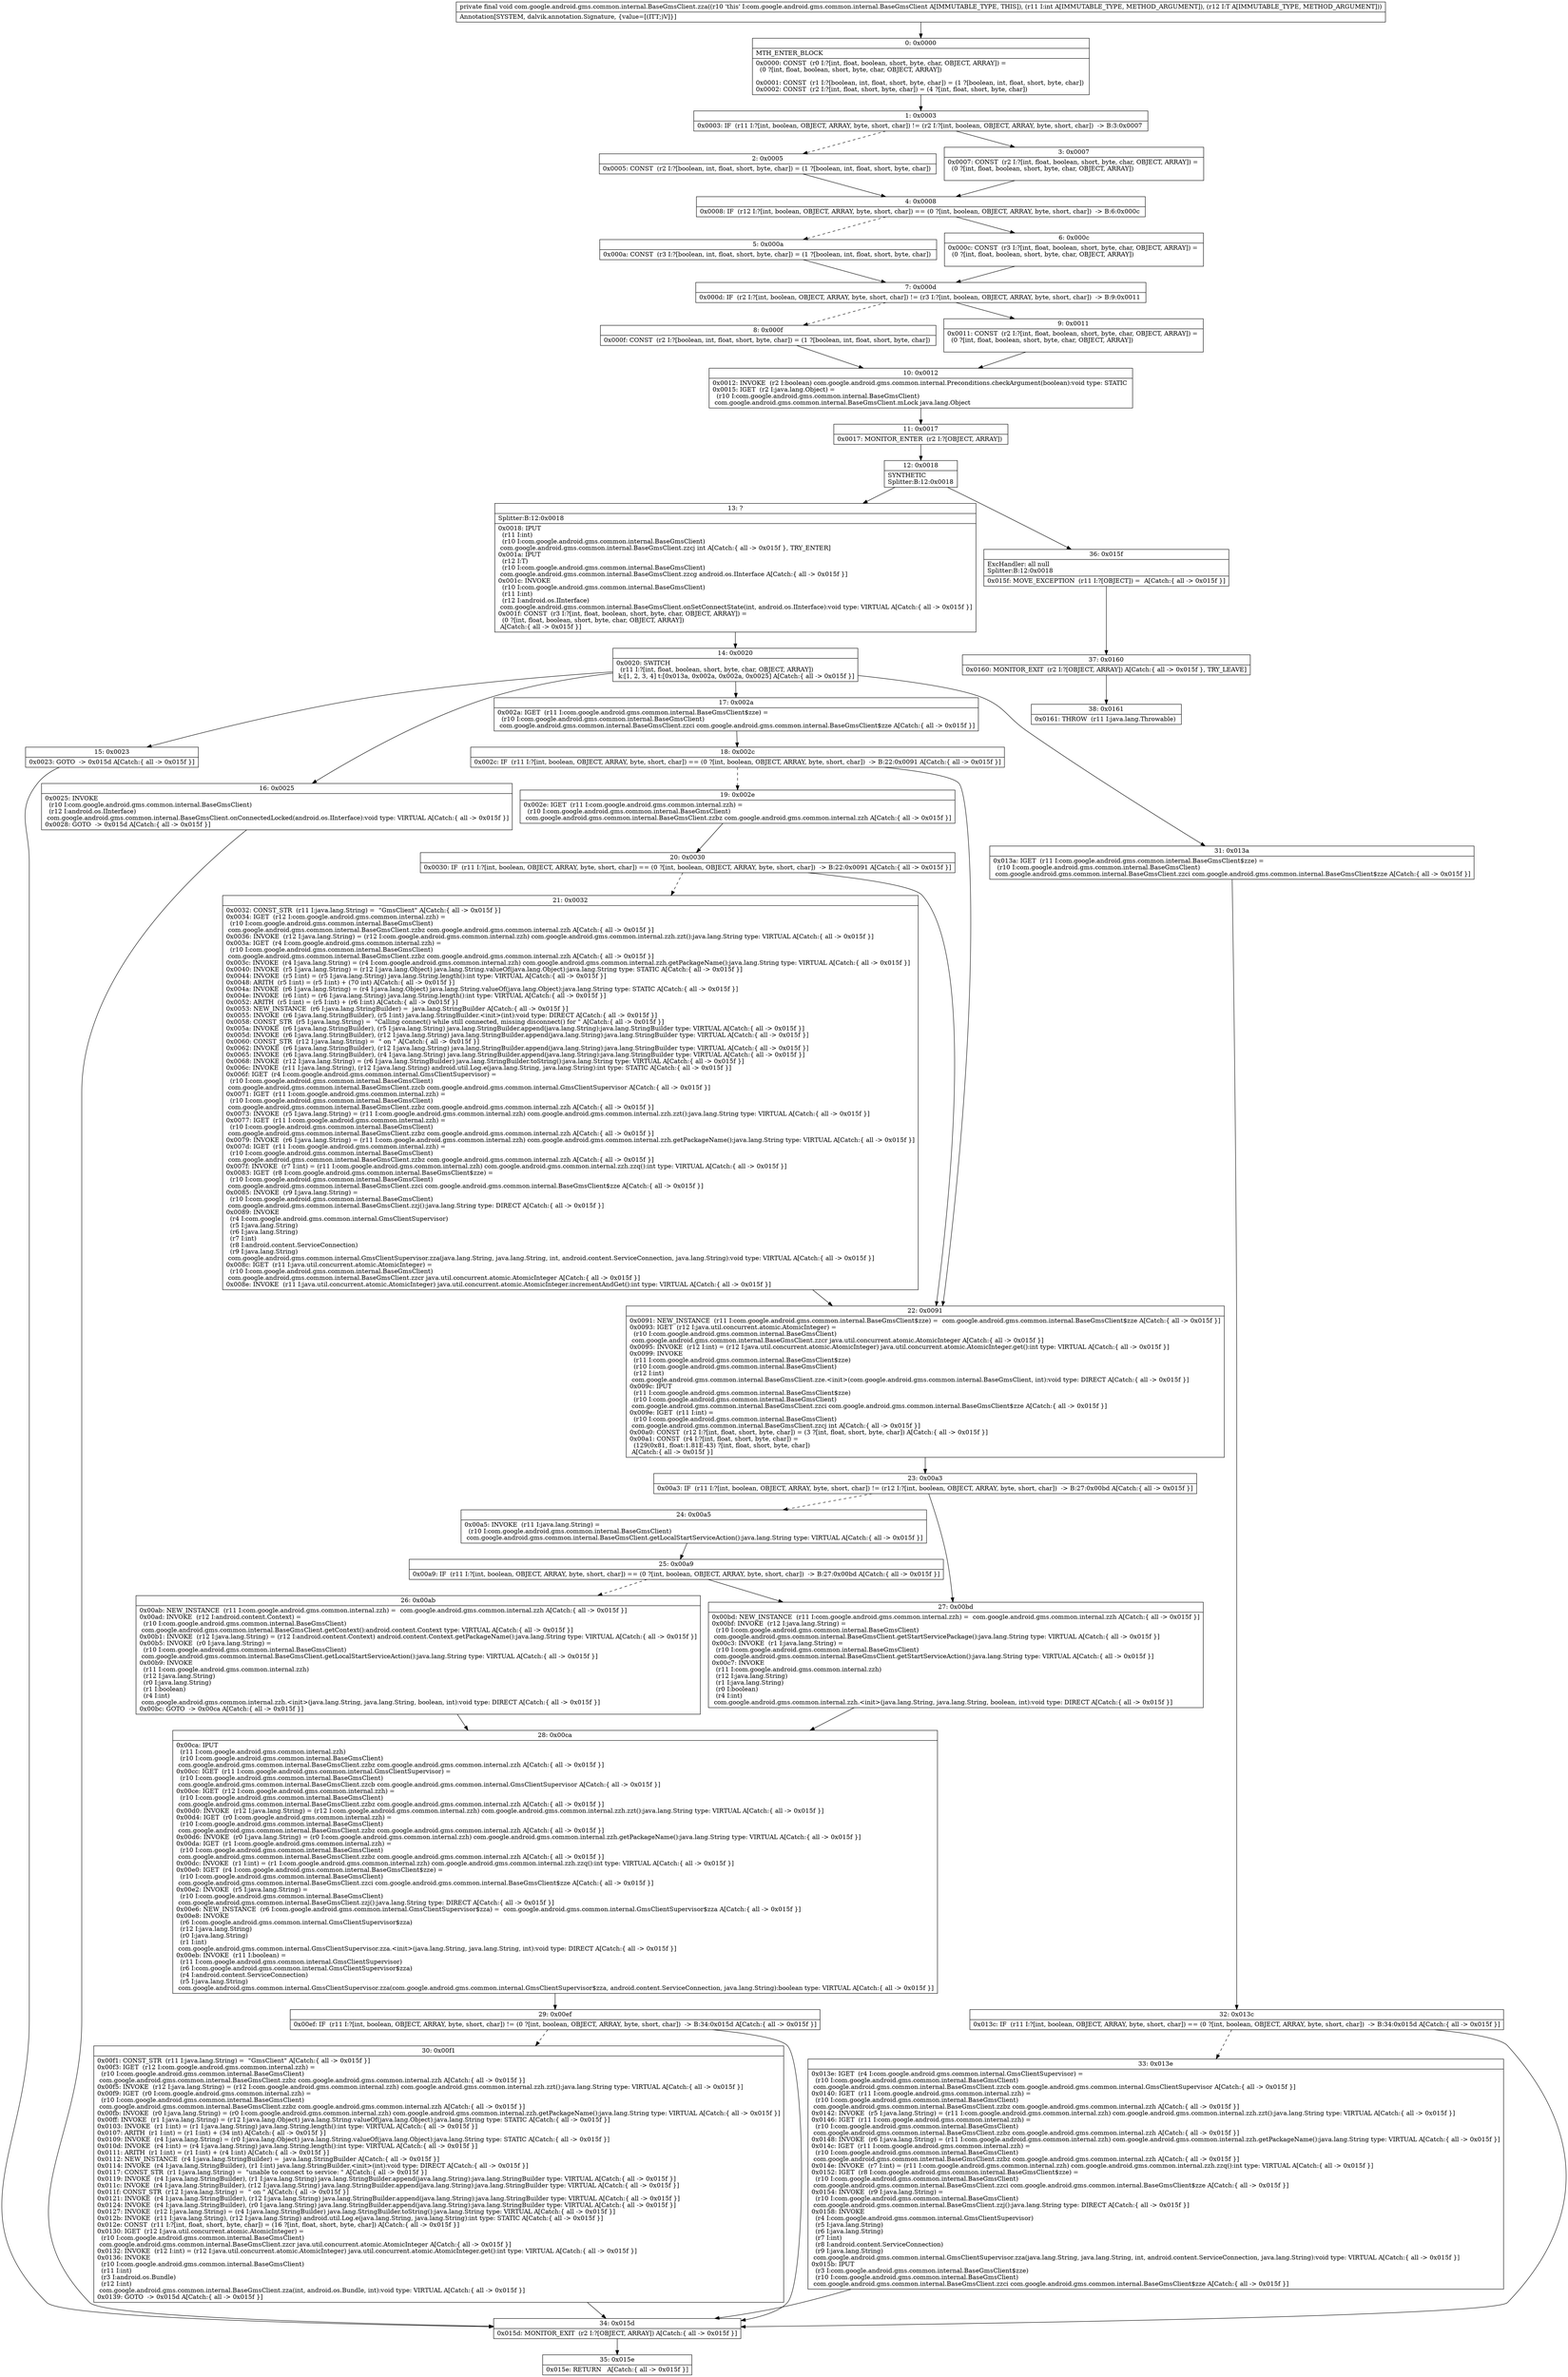 digraph "CFG forcom.google.android.gms.common.internal.BaseGmsClient.zza(ILandroid\/os\/IInterface;)V" {
Node_0 [shape=record,label="{0\:\ 0x0000|MTH_ENTER_BLOCK\l|0x0000: CONST  (r0 I:?[int, float, boolean, short, byte, char, OBJECT, ARRAY]) = \l  (0 ?[int, float, boolean, short, byte, char, OBJECT, ARRAY])\l \l0x0001: CONST  (r1 I:?[boolean, int, float, short, byte, char]) = (1 ?[boolean, int, float, short, byte, char]) \l0x0002: CONST  (r2 I:?[int, float, short, byte, char]) = (4 ?[int, float, short, byte, char]) \l}"];
Node_1 [shape=record,label="{1\:\ 0x0003|0x0003: IF  (r11 I:?[int, boolean, OBJECT, ARRAY, byte, short, char]) != (r2 I:?[int, boolean, OBJECT, ARRAY, byte, short, char])  \-\> B:3:0x0007 \l}"];
Node_2 [shape=record,label="{2\:\ 0x0005|0x0005: CONST  (r2 I:?[boolean, int, float, short, byte, char]) = (1 ?[boolean, int, float, short, byte, char]) \l}"];
Node_3 [shape=record,label="{3\:\ 0x0007|0x0007: CONST  (r2 I:?[int, float, boolean, short, byte, char, OBJECT, ARRAY]) = \l  (0 ?[int, float, boolean, short, byte, char, OBJECT, ARRAY])\l \l}"];
Node_4 [shape=record,label="{4\:\ 0x0008|0x0008: IF  (r12 I:?[int, boolean, OBJECT, ARRAY, byte, short, char]) == (0 ?[int, boolean, OBJECT, ARRAY, byte, short, char])  \-\> B:6:0x000c \l}"];
Node_5 [shape=record,label="{5\:\ 0x000a|0x000a: CONST  (r3 I:?[boolean, int, float, short, byte, char]) = (1 ?[boolean, int, float, short, byte, char]) \l}"];
Node_6 [shape=record,label="{6\:\ 0x000c|0x000c: CONST  (r3 I:?[int, float, boolean, short, byte, char, OBJECT, ARRAY]) = \l  (0 ?[int, float, boolean, short, byte, char, OBJECT, ARRAY])\l \l}"];
Node_7 [shape=record,label="{7\:\ 0x000d|0x000d: IF  (r2 I:?[int, boolean, OBJECT, ARRAY, byte, short, char]) != (r3 I:?[int, boolean, OBJECT, ARRAY, byte, short, char])  \-\> B:9:0x0011 \l}"];
Node_8 [shape=record,label="{8\:\ 0x000f|0x000f: CONST  (r2 I:?[boolean, int, float, short, byte, char]) = (1 ?[boolean, int, float, short, byte, char]) \l}"];
Node_9 [shape=record,label="{9\:\ 0x0011|0x0011: CONST  (r2 I:?[int, float, boolean, short, byte, char, OBJECT, ARRAY]) = \l  (0 ?[int, float, boolean, short, byte, char, OBJECT, ARRAY])\l \l}"];
Node_10 [shape=record,label="{10\:\ 0x0012|0x0012: INVOKE  (r2 I:boolean) com.google.android.gms.common.internal.Preconditions.checkArgument(boolean):void type: STATIC \l0x0015: IGET  (r2 I:java.lang.Object) = \l  (r10 I:com.google.android.gms.common.internal.BaseGmsClient)\l com.google.android.gms.common.internal.BaseGmsClient.mLock java.lang.Object \l}"];
Node_11 [shape=record,label="{11\:\ 0x0017|0x0017: MONITOR_ENTER  (r2 I:?[OBJECT, ARRAY]) \l}"];
Node_12 [shape=record,label="{12\:\ 0x0018|SYNTHETIC\lSplitter:B:12:0x0018\l}"];
Node_13 [shape=record,label="{13\:\ ?|Splitter:B:12:0x0018\l|0x0018: IPUT  \l  (r11 I:int)\l  (r10 I:com.google.android.gms.common.internal.BaseGmsClient)\l com.google.android.gms.common.internal.BaseGmsClient.zzcj int A[Catch:\{ all \-\> 0x015f \}, TRY_ENTER]\l0x001a: IPUT  \l  (r12 I:T)\l  (r10 I:com.google.android.gms.common.internal.BaseGmsClient)\l com.google.android.gms.common.internal.BaseGmsClient.zzcg android.os.IInterface A[Catch:\{ all \-\> 0x015f \}]\l0x001c: INVOKE  \l  (r10 I:com.google.android.gms.common.internal.BaseGmsClient)\l  (r11 I:int)\l  (r12 I:android.os.IInterface)\l com.google.android.gms.common.internal.BaseGmsClient.onSetConnectState(int, android.os.IInterface):void type: VIRTUAL A[Catch:\{ all \-\> 0x015f \}]\l0x001f: CONST  (r3 I:?[int, float, boolean, short, byte, char, OBJECT, ARRAY]) = \l  (0 ?[int, float, boolean, short, byte, char, OBJECT, ARRAY])\l A[Catch:\{ all \-\> 0x015f \}]\l}"];
Node_14 [shape=record,label="{14\:\ 0x0020|0x0020: SWITCH  \l  (r11 I:?[int, float, boolean, short, byte, char, OBJECT, ARRAY])\l k:[1, 2, 3, 4] t:[0x013a, 0x002a, 0x002a, 0x0025] A[Catch:\{ all \-\> 0x015f \}]\l}"];
Node_15 [shape=record,label="{15\:\ 0x0023|0x0023: GOTO  \-\> 0x015d A[Catch:\{ all \-\> 0x015f \}]\l}"];
Node_16 [shape=record,label="{16\:\ 0x0025|0x0025: INVOKE  \l  (r10 I:com.google.android.gms.common.internal.BaseGmsClient)\l  (r12 I:android.os.IInterface)\l com.google.android.gms.common.internal.BaseGmsClient.onConnectedLocked(android.os.IInterface):void type: VIRTUAL A[Catch:\{ all \-\> 0x015f \}]\l0x0028: GOTO  \-\> 0x015d A[Catch:\{ all \-\> 0x015f \}]\l}"];
Node_17 [shape=record,label="{17\:\ 0x002a|0x002a: IGET  (r11 I:com.google.android.gms.common.internal.BaseGmsClient$zze) = \l  (r10 I:com.google.android.gms.common.internal.BaseGmsClient)\l com.google.android.gms.common.internal.BaseGmsClient.zzci com.google.android.gms.common.internal.BaseGmsClient$zze A[Catch:\{ all \-\> 0x015f \}]\l}"];
Node_18 [shape=record,label="{18\:\ 0x002c|0x002c: IF  (r11 I:?[int, boolean, OBJECT, ARRAY, byte, short, char]) == (0 ?[int, boolean, OBJECT, ARRAY, byte, short, char])  \-\> B:22:0x0091 A[Catch:\{ all \-\> 0x015f \}]\l}"];
Node_19 [shape=record,label="{19\:\ 0x002e|0x002e: IGET  (r11 I:com.google.android.gms.common.internal.zzh) = \l  (r10 I:com.google.android.gms.common.internal.BaseGmsClient)\l com.google.android.gms.common.internal.BaseGmsClient.zzbz com.google.android.gms.common.internal.zzh A[Catch:\{ all \-\> 0x015f \}]\l}"];
Node_20 [shape=record,label="{20\:\ 0x0030|0x0030: IF  (r11 I:?[int, boolean, OBJECT, ARRAY, byte, short, char]) == (0 ?[int, boolean, OBJECT, ARRAY, byte, short, char])  \-\> B:22:0x0091 A[Catch:\{ all \-\> 0x015f \}]\l}"];
Node_21 [shape=record,label="{21\:\ 0x0032|0x0032: CONST_STR  (r11 I:java.lang.String) =  \"GmsClient\" A[Catch:\{ all \-\> 0x015f \}]\l0x0034: IGET  (r12 I:com.google.android.gms.common.internal.zzh) = \l  (r10 I:com.google.android.gms.common.internal.BaseGmsClient)\l com.google.android.gms.common.internal.BaseGmsClient.zzbz com.google.android.gms.common.internal.zzh A[Catch:\{ all \-\> 0x015f \}]\l0x0036: INVOKE  (r12 I:java.lang.String) = (r12 I:com.google.android.gms.common.internal.zzh) com.google.android.gms.common.internal.zzh.zzt():java.lang.String type: VIRTUAL A[Catch:\{ all \-\> 0x015f \}]\l0x003a: IGET  (r4 I:com.google.android.gms.common.internal.zzh) = \l  (r10 I:com.google.android.gms.common.internal.BaseGmsClient)\l com.google.android.gms.common.internal.BaseGmsClient.zzbz com.google.android.gms.common.internal.zzh A[Catch:\{ all \-\> 0x015f \}]\l0x003c: INVOKE  (r4 I:java.lang.String) = (r4 I:com.google.android.gms.common.internal.zzh) com.google.android.gms.common.internal.zzh.getPackageName():java.lang.String type: VIRTUAL A[Catch:\{ all \-\> 0x015f \}]\l0x0040: INVOKE  (r5 I:java.lang.String) = (r12 I:java.lang.Object) java.lang.String.valueOf(java.lang.Object):java.lang.String type: STATIC A[Catch:\{ all \-\> 0x015f \}]\l0x0044: INVOKE  (r5 I:int) = (r5 I:java.lang.String) java.lang.String.length():int type: VIRTUAL A[Catch:\{ all \-\> 0x015f \}]\l0x0048: ARITH  (r5 I:int) = (r5 I:int) + (70 int) A[Catch:\{ all \-\> 0x015f \}]\l0x004a: INVOKE  (r6 I:java.lang.String) = (r4 I:java.lang.Object) java.lang.String.valueOf(java.lang.Object):java.lang.String type: STATIC A[Catch:\{ all \-\> 0x015f \}]\l0x004e: INVOKE  (r6 I:int) = (r6 I:java.lang.String) java.lang.String.length():int type: VIRTUAL A[Catch:\{ all \-\> 0x015f \}]\l0x0052: ARITH  (r5 I:int) = (r5 I:int) + (r6 I:int) A[Catch:\{ all \-\> 0x015f \}]\l0x0053: NEW_INSTANCE  (r6 I:java.lang.StringBuilder) =  java.lang.StringBuilder A[Catch:\{ all \-\> 0x015f \}]\l0x0055: INVOKE  (r6 I:java.lang.StringBuilder), (r5 I:int) java.lang.StringBuilder.\<init\>(int):void type: DIRECT A[Catch:\{ all \-\> 0x015f \}]\l0x0058: CONST_STR  (r5 I:java.lang.String) =  \"Calling connect() while still connected, missing disconnect() for \" A[Catch:\{ all \-\> 0x015f \}]\l0x005a: INVOKE  (r6 I:java.lang.StringBuilder), (r5 I:java.lang.String) java.lang.StringBuilder.append(java.lang.String):java.lang.StringBuilder type: VIRTUAL A[Catch:\{ all \-\> 0x015f \}]\l0x005d: INVOKE  (r6 I:java.lang.StringBuilder), (r12 I:java.lang.String) java.lang.StringBuilder.append(java.lang.String):java.lang.StringBuilder type: VIRTUAL A[Catch:\{ all \-\> 0x015f \}]\l0x0060: CONST_STR  (r12 I:java.lang.String) =  \" on \" A[Catch:\{ all \-\> 0x015f \}]\l0x0062: INVOKE  (r6 I:java.lang.StringBuilder), (r12 I:java.lang.String) java.lang.StringBuilder.append(java.lang.String):java.lang.StringBuilder type: VIRTUAL A[Catch:\{ all \-\> 0x015f \}]\l0x0065: INVOKE  (r6 I:java.lang.StringBuilder), (r4 I:java.lang.String) java.lang.StringBuilder.append(java.lang.String):java.lang.StringBuilder type: VIRTUAL A[Catch:\{ all \-\> 0x015f \}]\l0x0068: INVOKE  (r12 I:java.lang.String) = (r6 I:java.lang.StringBuilder) java.lang.StringBuilder.toString():java.lang.String type: VIRTUAL A[Catch:\{ all \-\> 0x015f \}]\l0x006c: INVOKE  (r11 I:java.lang.String), (r12 I:java.lang.String) android.util.Log.e(java.lang.String, java.lang.String):int type: STATIC A[Catch:\{ all \-\> 0x015f \}]\l0x006f: IGET  (r4 I:com.google.android.gms.common.internal.GmsClientSupervisor) = \l  (r10 I:com.google.android.gms.common.internal.BaseGmsClient)\l com.google.android.gms.common.internal.BaseGmsClient.zzcb com.google.android.gms.common.internal.GmsClientSupervisor A[Catch:\{ all \-\> 0x015f \}]\l0x0071: IGET  (r11 I:com.google.android.gms.common.internal.zzh) = \l  (r10 I:com.google.android.gms.common.internal.BaseGmsClient)\l com.google.android.gms.common.internal.BaseGmsClient.zzbz com.google.android.gms.common.internal.zzh A[Catch:\{ all \-\> 0x015f \}]\l0x0073: INVOKE  (r5 I:java.lang.String) = (r11 I:com.google.android.gms.common.internal.zzh) com.google.android.gms.common.internal.zzh.zzt():java.lang.String type: VIRTUAL A[Catch:\{ all \-\> 0x015f \}]\l0x0077: IGET  (r11 I:com.google.android.gms.common.internal.zzh) = \l  (r10 I:com.google.android.gms.common.internal.BaseGmsClient)\l com.google.android.gms.common.internal.BaseGmsClient.zzbz com.google.android.gms.common.internal.zzh A[Catch:\{ all \-\> 0x015f \}]\l0x0079: INVOKE  (r6 I:java.lang.String) = (r11 I:com.google.android.gms.common.internal.zzh) com.google.android.gms.common.internal.zzh.getPackageName():java.lang.String type: VIRTUAL A[Catch:\{ all \-\> 0x015f \}]\l0x007d: IGET  (r11 I:com.google.android.gms.common.internal.zzh) = \l  (r10 I:com.google.android.gms.common.internal.BaseGmsClient)\l com.google.android.gms.common.internal.BaseGmsClient.zzbz com.google.android.gms.common.internal.zzh A[Catch:\{ all \-\> 0x015f \}]\l0x007f: INVOKE  (r7 I:int) = (r11 I:com.google.android.gms.common.internal.zzh) com.google.android.gms.common.internal.zzh.zzq():int type: VIRTUAL A[Catch:\{ all \-\> 0x015f \}]\l0x0083: IGET  (r8 I:com.google.android.gms.common.internal.BaseGmsClient$zze) = \l  (r10 I:com.google.android.gms.common.internal.BaseGmsClient)\l com.google.android.gms.common.internal.BaseGmsClient.zzci com.google.android.gms.common.internal.BaseGmsClient$zze A[Catch:\{ all \-\> 0x015f \}]\l0x0085: INVOKE  (r9 I:java.lang.String) = \l  (r10 I:com.google.android.gms.common.internal.BaseGmsClient)\l com.google.android.gms.common.internal.BaseGmsClient.zzj():java.lang.String type: DIRECT A[Catch:\{ all \-\> 0x015f \}]\l0x0089: INVOKE  \l  (r4 I:com.google.android.gms.common.internal.GmsClientSupervisor)\l  (r5 I:java.lang.String)\l  (r6 I:java.lang.String)\l  (r7 I:int)\l  (r8 I:android.content.ServiceConnection)\l  (r9 I:java.lang.String)\l com.google.android.gms.common.internal.GmsClientSupervisor.zza(java.lang.String, java.lang.String, int, android.content.ServiceConnection, java.lang.String):void type: VIRTUAL A[Catch:\{ all \-\> 0x015f \}]\l0x008c: IGET  (r11 I:java.util.concurrent.atomic.AtomicInteger) = \l  (r10 I:com.google.android.gms.common.internal.BaseGmsClient)\l com.google.android.gms.common.internal.BaseGmsClient.zzcr java.util.concurrent.atomic.AtomicInteger A[Catch:\{ all \-\> 0x015f \}]\l0x008e: INVOKE  (r11 I:java.util.concurrent.atomic.AtomicInteger) java.util.concurrent.atomic.AtomicInteger.incrementAndGet():int type: VIRTUAL A[Catch:\{ all \-\> 0x015f \}]\l}"];
Node_22 [shape=record,label="{22\:\ 0x0091|0x0091: NEW_INSTANCE  (r11 I:com.google.android.gms.common.internal.BaseGmsClient$zze) =  com.google.android.gms.common.internal.BaseGmsClient$zze A[Catch:\{ all \-\> 0x015f \}]\l0x0093: IGET  (r12 I:java.util.concurrent.atomic.AtomicInteger) = \l  (r10 I:com.google.android.gms.common.internal.BaseGmsClient)\l com.google.android.gms.common.internal.BaseGmsClient.zzcr java.util.concurrent.atomic.AtomicInteger A[Catch:\{ all \-\> 0x015f \}]\l0x0095: INVOKE  (r12 I:int) = (r12 I:java.util.concurrent.atomic.AtomicInteger) java.util.concurrent.atomic.AtomicInteger.get():int type: VIRTUAL A[Catch:\{ all \-\> 0x015f \}]\l0x0099: INVOKE  \l  (r11 I:com.google.android.gms.common.internal.BaseGmsClient$zze)\l  (r10 I:com.google.android.gms.common.internal.BaseGmsClient)\l  (r12 I:int)\l com.google.android.gms.common.internal.BaseGmsClient.zze.\<init\>(com.google.android.gms.common.internal.BaseGmsClient, int):void type: DIRECT A[Catch:\{ all \-\> 0x015f \}]\l0x009c: IPUT  \l  (r11 I:com.google.android.gms.common.internal.BaseGmsClient$zze)\l  (r10 I:com.google.android.gms.common.internal.BaseGmsClient)\l com.google.android.gms.common.internal.BaseGmsClient.zzci com.google.android.gms.common.internal.BaseGmsClient$zze A[Catch:\{ all \-\> 0x015f \}]\l0x009e: IGET  (r11 I:int) = \l  (r10 I:com.google.android.gms.common.internal.BaseGmsClient)\l com.google.android.gms.common.internal.BaseGmsClient.zzcj int A[Catch:\{ all \-\> 0x015f \}]\l0x00a0: CONST  (r12 I:?[int, float, short, byte, char]) = (3 ?[int, float, short, byte, char]) A[Catch:\{ all \-\> 0x015f \}]\l0x00a1: CONST  (r4 I:?[int, float, short, byte, char]) = \l  (129(0x81, float:1.81E\-43) ?[int, float, short, byte, char])\l A[Catch:\{ all \-\> 0x015f \}]\l}"];
Node_23 [shape=record,label="{23\:\ 0x00a3|0x00a3: IF  (r11 I:?[int, boolean, OBJECT, ARRAY, byte, short, char]) != (r12 I:?[int, boolean, OBJECT, ARRAY, byte, short, char])  \-\> B:27:0x00bd A[Catch:\{ all \-\> 0x015f \}]\l}"];
Node_24 [shape=record,label="{24\:\ 0x00a5|0x00a5: INVOKE  (r11 I:java.lang.String) = \l  (r10 I:com.google.android.gms.common.internal.BaseGmsClient)\l com.google.android.gms.common.internal.BaseGmsClient.getLocalStartServiceAction():java.lang.String type: VIRTUAL A[Catch:\{ all \-\> 0x015f \}]\l}"];
Node_25 [shape=record,label="{25\:\ 0x00a9|0x00a9: IF  (r11 I:?[int, boolean, OBJECT, ARRAY, byte, short, char]) == (0 ?[int, boolean, OBJECT, ARRAY, byte, short, char])  \-\> B:27:0x00bd A[Catch:\{ all \-\> 0x015f \}]\l}"];
Node_26 [shape=record,label="{26\:\ 0x00ab|0x00ab: NEW_INSTANCE  (r11 I:com.google.android.gms.common.internal.zzh) =  com.google.android.gms.common.internal.zzh A[Catch:\{ all \-\> 0x015f \}]\l0x00ad: INVOKE  (r12 I:android.content.Context) = \l  (r10 I:com.google.android.gms.common.internal.BaseGmsClient)\l com.google.android.gms.common.internal.BaseGmsClient.getContext():android.content.Context type: VIRTUAL A[Catch:\{ all \-\> 0x015f \}]\l0x00b1: INVOKE  (r12 I:java.lang.String) = (r12 I:android.content.Context) android.content.Context.getPackageName():java.lang.String type: VIRTUAL A[Catch:\{ all \-\> 0x015f \}]\l0x00b5: INVOKE  (r0 I:java.lang.String) = \l  (r10 I:com.google.android.gms.common.internal.BaseGmsClient)\l com.google.android.gms.common.internal.BaseGmsClient.getLocalStartServiceAction():java.lang.String type: VIRTUAL A[Catch:\{ all \-\> 0x015f \}]\l0x00b9: INVOKE  \l  (r11 I:com.google.android.gms.common.internal.zzh)\l  (r12 I:java.lang.String)\l  (r0 I:java.lang.String)\l  (r1 I:boolean)\l  (r4 I:int)\l com.google.android.gms.common.internal.zzh.\<init\>(java.lang.String, java.lang.String, boolean, int):void type: DIRECT A[Catch:\{ all \-\> 0x015f \}]\l0x00bc: GOTO  \-\> 0x00ca A[Catch:\{ all \-\> 0x015f \}]\l}"];
Node_27 [shape=record,label="{27\:\ 0x00bd|0x00bd: NEW_INSTANCE  (r11 I:com.google.android.gms.common.internal.zzh) =  com.google.android.gms.common.internal.zzh A[Catch:\{ all \-\> 0x015f \}]\l0x00bf: INVOKE  (r12 I:java.lang.String) = \l  (r10 I:com.google.android.gms.common.internal.BaseGmsClient)\l com.google.android.gms.common.internal.BaseGmsClient.getStartServicePackage():java.lang.String type: VIRTUAL A[Catch:\{ all \-\> 0x015f \}]\l0x00c3: INVOKE  (r1 I:java.lang.String) = \l  (r10 I:com.google.android.gms.common.internal.BaseGmsClient)\l com.google.android.gms.common.internal.BaseGmsClient.getStartServiceAction():java.lang.String type: VIRTUAL A[Catch:\{ all \-\> 0x015f \}]\l0x00c7: INVOKE  \l  (r11 I:com.google.android.gms.common.internal.zzh)\l  (r12 I:java.lang.String)\l  (r1 I:java.lang.String)\l  (r0 I:boolean)\l  (r4 I:int)\l com.google.android.gms.common.internal.zzh.\<init\>(java.lang.String, java.lang.String, boolean, int):void type: DIRECT A[Catch:\{ all \-\> 0x015f \}]\l}"];
Node_28 [shape=record,label="{28\:\ 0x00ca|0x00ca: IPUT  \l  (r11 I:com.google.android.gms.common.internal.zzh)\l  (r10 I:com.google.android.gms.common.internal.BaseGmsClient)\l com.google.android.gms.common.internal.BaseGmsClient.zzbz com.google.android.gms.common.internal.zzh A[Catch:\{ all \-\> 0x015f \}]\l0x00cc: IGET  (r11 I:com.google.android.gms.common.internal.GmsClientSupervisor) = \l  (r10 I:com.google.android.gms.common.internal.BaseGmsClient)\l com.google.android.gms.common.internal.BaseGmsClient.zzcb com.google.android.gms.common.internal.GmsClientSupervisor A[Catch:\{ all \-\> 0x015f \}]\l0x00ce: IGET  (r12 I:com.google.android.gms.common.internal.zzh) = \l  (r10 I:com.google.android.gms.common.internal.BaseGmsClient)\l com.google.android.gms.common.internal.BaseGmsClient.zzbz com.google.android.gms.common.internal.zzh A[Catch:\{ all \-\> 0x015f \}]\l0x00d0: INVOKE  (r12 I:java.lang.String) = (r12 I:com.google.android.gms.common.internal.zzh) com.google.android.gms.common.internal.zzh.zzt():java.lang.String type: VIRTUAL A[Catch:\{ all \-\> 0x015f \}]\l0x00d4: IGET  (r0 I:com.google.android.gms.common.internal.zzh) = \l  (r10 I:com.google.android.gms.common.internal.BaseGmsClient)\l com.google.android.gms.common.internal.BaseGmsClient.zzbz com.google.android.gms.common.internal.zzh A[Catch:\{ all \-\> 0x015f \}]\l0x00d6: INVOKE  (r0 I:java.lang.String) = (r0 I:com.google.android.gms.common.internal.zzh) com.google.android.gms.common.internal.zzh.getPackageName():java.lang.String type: VIRTUAL A[Catch:\{ all \-\> 0x015f \}]\l0x00da: IGET  (r1 I:com.google.android.gms.common.internal.zzh) = \l  (r10 I:com.google.android.gms.common.internal.BaseGmsClient)\l com.google.android.gms.common.internal.BaseGmsClient.zzbz com.google.android.gms.common.internal.zzh A[Catch:\{ all \-\> 0x015f \}]\l0x00dc: INVOKE  (r1 I:int) = (r1 I:com.google.android.gms.common.internal.zzh) com.google.android.gms.common.internal.zzh.zzq():int type: VIRTUAL A[Catch:\{ all \-\> 0x015f \}]\l0x00e0: IGET  (r4 I:com.google.android.gms.common.internal.BaseGmsClient$zze) = \l  (r10 I:com.google.android.gms.common.internal.BaseGmsClient)\l com.google.android.gms.common.internal.BaseGmsClient.zzci com.google.android.gms.common.internal.BaseGmsClient$zze A[Catch:\{ all \-\> 0x015f \}]\l0x00e2: INVOKE  (r5 I:java.lang.String) = \l  (r10 I:com.google.android.gms.common.internal.BaseGmsClient)\l com.google.android.gms.common.internal.BaseGmsClient.zzj():java.lang.String type: DIRECT A[Catch:\{ all \-\> 0x015f \}]\l0x00e6: NEW_INSTANCE  (r6 I:com.google.android.gms.common.internal.GmsClientSupervisor$zza) =  com.google.android.gms.common.internal.GmsClientSupervisor$zza A[Catch:\{ all \-\> 0x015f \}]\l0x00e8: INVOKE  \l  (r6 I:com.google.android.gms.common.internal.GmsClientSupervisor$zza)\l  (r12 I:java.lang.String)\l  (r0 I:java.lang.String)\l  (r1 I:int)\l com.google.android.gms.common.internal.GmsClientSupervisor.zza.\<init\>(java.lang.String, java.lang.String, int):void type: DIRECT A[Catch:\{ all \-\> 0x015f \}]\l0x00eb: INVOKE  (r11 I:boolean) = \l  (r11 I:com.google.android.gms.common.internal.GmsClientSupervisor)\l  (r6 I:com.google.android.gms.common.internal.GmsClientSupervisor$zza)\l  (r4 I:android.content.ServiceConnection)\l  (r5 I:java.lang.String)\l com.google.android.gms.common.internal.GmsClientSupervisor.zza(com.google.android.gms.common.internal.GmsClientSupervisor$zza, android.content.ServiceConnection, java.lang.String):boolean type: VIRTUAL A[Catch:\{ all \-\> 0x015f \}]\l}"];
Node_29 [shape=record,label="{29\:\ 0x00ef|0x00ef: IF  (r11 I:?[int, boolean, OBJECT, ARRAY, byte, short, char]) != (0 ?[int, boolean, OBJECT, ARRAY, byte, short, char])  \-\> B:34:0x015d A[Catch:\{ all \-\> 0x015f \}]\l}"];
Node_30 [shape=record,label="{30\:\ 0x00f1|0x00f1: CONST_STR  (r11 I:java.lang.String) =  \"GmsClient\" A[Catch:\{ all \-\> 0x015f \}]\l0x00f3: IGET  (r12 I:com.google.android.gms.common.internal.zzh) = \l  (r10 I:com.google.android.gms.common.internal.BaseGmsClient)\l com.google.android.gms.common.internal.BaseGmsClient.zzbz com.google.android.gms.common.internal.zzh A[Catch:\{ all \-\> 0x015f \}]\l0x00f5: INVOKE  (r12 I:java.lang.String) = (r12 I:com.google.android.gms.common.internal.zzh) com.google.android.gms.common.internal.zzh.zzt():java.lang.String type: VIRTUAL A[Catch:\{ all \-\> 0x015f \}]\l0x00f9: IGET  (r0 I:com.google.android.gms.common.internal.zzh) = \l  (r10 I:com.google.android.gms.common.internal.BaseGmsClient)\l com.google.android.gms.common.internal.BaseGmsClient.zzbz com.google.android.gms.common.internal.zzh A[Catch:\{ all \-\> 0x015f \}]\l0x00fb: INVOKE  (r0 I:java.lang.String) = (r0 I:com.google.android.gms.common.internal.zzh) com.google.android.gms.common.internal.zzh.getPackageName():java.lang.String type: VIRTUAL A[Catch:\{ all \-\> 0x015f \}]\l0x00ff: INVOKE  (r1 I:java.lang.String) = (r12 I:java.lang.Object) java.lang.String.valueOf(java.lang.Object):java.lang.String type: STATIC A[Catch:\{ all \-\> 0x015f \}]\l0x0103: INVOKE  (r1 I:int) = (r1 I:java.lang.String) java.lang.String.length():int type: VIRTUAL A[Catch:\{ all \-\> 0x015f \}]\l0x0107: ARITH  (r1 I:int) = (r1 I:int) + (34 int) A[Catch:\{ all \-\> 0x015f \}]\l0x0109: INVOKE  (r4 I:java.lang.String) = (r0 I:java.lang.Object) java.lang.String.valueOf(java.lang.Object):java.lang.String type: STATIC A[Catch:\{ all \-\> 0x015f \}]\l0x010d: INVOKE  (r4 I:int) = (r4 I:java.lang.String) java.lang.String.length():int type: VIRTUAL A[Catch:\{ all \-\> 0x015f \}]\l0x0111: ARITH  (r1 I:int) = (r1 I:int) + (r4 I:int) A[Catch:\{ all \-\> 0x015f \}]\l0x0112: NEW_INSTANCE  (r4 I:java.lang.StringBuilder) =  java.lang.StringBuilder A[Catch:\{ all \-\> 0x015f \}]\l0x0114: INVOKE  (r4 I:java.lang.StringBuilder), (r1 I:int) java.lang.StringBuilder.\<init\>(int):void type: DIRECT A[Catch:\{ all \-\> 0x015f \}]\l0x0117: CONST_STR  (r1 I:java.lang.String) =  \"unable to connect to service: \" A[Catch:\{ all \-\> 0x015f \}]\l0x0119: INVOKE  (r4 I:java.lang.StringBuilder), (r1 I:java.lang.String) java.lang.StringBuilder.append(java.lang.String):java.lang.StringBuilder type: VIRTUAL A[Catch:\{ all \-\> 0x015f \}]\l0x011c: INVOKE  (r4 I:java.lang.StringBuilder), (r12 I:java.lang.String) java.lang.StringBuilder.append(java.lang.String):java.lang.StringBuilder type: VIRTUAL A[Catch:\{ all \-\> 0x015f \}]\l0x011f: CONST_STR  (r12 I:java.lang.String) =  \" on \" A[Catch:\{ all \-\> 0x015f \}]\l0x0121: INVOKE  (r4 I:java.lang.StringBuilder), (r12 I:java.lang.String) java.lang.StringBuilder.append(java.lang.String):java.lang.StringBuilder type: VIRTUAL A[Catch:\{ all \-\> 0x015f \}]\l0x0124: INVOKE  (r4 I:java.lang.StringBuilder), (r0 I:java.lang.String) java.lang.StringBuilder.append(java.lang.String):java.lang.StringBuilder type: VIRTUAL A[Catch:\{ all \-\> 0x015f \}]\l0x0127: INVOKE  (r12 I:java.lang.String) = (r4 I:java.lang.StringBuilder) java.lang.StringBuilder.toString():java.lang.String type: VIRTUAL A[Catch:\{ all \-\> 0x015f \}]\l0x012b: INVOKE  (r11 I:java.lang.String), (r12 I:java.lang.String) android.util.Log.e(java.lang.String, java.lang.String):int type: STATIC A[Catch:\{ all \-\> 0x015f \}]\l0x012e: CONST  (r11 I:?[int, float, short, byte, char]) = (16 ?[int, float, short, byte, char]) A[Catch:\{ all \-\> 0x015f \}]\l0x0130: IGET  (r12 I:java.util.concurrent.atomic.AtomicInteger) = \l  (r10 I:com.google.android.gms.common.internal.BaseGmsClient)\l com.google.android.gms.common.internal.BaseGmsClient.zzcr java.util.concurrent.atomic.AtomicInteger A[Catch:\{ all \-\> 0x015f \}]\l0x0132: INVOKE  (r12 I:int) = (r12 I:java.util.concurrent.atomic.AtomicInteger) java.util.concurrent.atomic.AtomicInteger.get():int type: VIRTUAL A[Catch:\{ all \-\> 0x015f \}]\l0x0136: INVOKE  \l  (r10 I:com.google.android.gms.common.internal.BaseGmsClient)\l  (r11 I:int)\l  (r3 I:android.os.Bundle)\l  (r12 I:int)\l com.google.android.gms.common.internal.BaseGmsClient.zza(int, android.os.Bundle, int):void type: VIRTUAL A[Catch:\{ all \-\> 0x015f \}]\l0x0139: GOTO  \-\> 0x015d A[Catch:\{ all \-\> 0x015f \}]\l}"];
Node_31 [shape=record,label="{31\:\ 0x013a|0x013a: IGET  (r11 I:com.google.android.gms.common.internal.BaseGmsClient$zze) = \l  (r10 I:com.google.android.gms.common.internal.BaseGmsClient)\l com.google.android.gms.common.internal.BaseGmsClient.zzci com.google.android.gms.common.internal.BaseGmsClient$zze A[Catch:\{ all \-\> 0x015f \}]\l}"];
Node_32 [shape=record,label="{32\:\ 0x013c|0x013c: IF  (r11 I:?[int, boolean, OBJECT, ARRAY, byte, short, char]) == (0 ?[int, boolean, OBJECT, ARRAY, byte, short, char])  \-\> B:34:0x015d A[Catch:\{ all \-\> 0x015f \}]\l}"];
Node_33 [shape=record,label="{33\:\ 0x013e|0x013e: IGET  (r4 I:com.google.android.gms.common.internal.GmsClientSupervisor) = \l  (r10 I:com.google.android.gms.common.internal.BaseGmsClient)\l com.google.android.gms.common.internal.BaseGmsClient.zzcb com.google.android.gms.common.internal.GmsClientSupervisor A[Catch:\{ all \-\> 0x015f \}]\l0x0140: IGET  (r11 I:com.google.android.gms.common.internal.zzh) = \l  (r10 I:com.google.android.gms.common.internal.BaseGmsClient)\l com.google.android.gms.common.internal.BaseGmsClient.zzbz com.google.android.gms.common.internal.zzh A[Catch:\{ all \-\> 0x015f \}]\l0x0142: INVOKE  (r5 I:java.lang.String) = (r11 I:com.google.android.gms.common.internal.zzh) com.google.android.gms.common.internal.zzh.zzt():java.lang.String type: VIRTUAL A[Catch:\{ all \-\> 0x015f \}]\l0x0146: IGET  (r11 I:com.google.android.gms.common.internal.zzh) = \l  (r10 I:com.google.android.gms.common.internal.BaseGmsClient)\l com.google.android.gms.common.internal.BaseGmsClient.zzbz com.google.android.gms.common.internal.zzh A[Catch:\{ all \-\> 0x015f \}]\l0x0148: INVOKE  (r6 I:java.lang.String) = (r11 I:com.google.android.gms.common.internal.zzh) com.google.android.gms.common.internal.zzh.getPackageName():java.lang.String type: VIRTUAL A[Catch:\{ all \-\> 0x015f \}]\l0x014c: IGET  (r11 I:com.google.android.gms.common.internal.zzh) = \l  (r10 I:com.google.android.gms.common.internal.BaseGmsClient)\l com.google.android.gms.common.internal.BaseGmsClient.zzbz com.google.android.gms.common.internal.zzh A[Catch:\{ all \-\> 0x015f \}]\l0x014e: INVOKE  (r7 I:int) = (r11 I:com.google.android.gms.common.internal.zzh) com.google.android.gms.common.internal.zzh.zzq():int type: VIRTUAL A[Catch:\{ all \-\> 0x015f \}]\l0x0152: IGET  (r8 I:com.google.android.gms.common.internal.BaseGmsClient$zze) = \l  (r10 I:com.google.android.gms.common.internal.BaseGmsClient)\l com.google.android.gms.common.internal.BaseGmsClient.zzci com.google.android.gms.common.internal.BaseGmsClient$zze A[Catch:\{ all \-\> 0x015f \}]\l0x0154: INVOKE  (r9 I:java.lang.String) = \l  (r10 I:com.google.android.gms.common.internal.BaseGmsClient)\l com.google.android.gms.common.internal.BaseGmsClient.zzj():java.lang.String type: DIRECT A[Catch:\{ all \-\> 0x015f \}]\l0x0158: INVOKE  \l  (r4 I:com.google.android.gms.common.internal.GmsClientSupervisor)\l  (r5 I:java.lang.String)\l  (r6 I:java.lang.String)\l  (r7 I:int)\l  (r8 I:android.content.ServiceConnection)\l  (r9 I:java.lang.String)\l com.google.android.gms.common.internal.GmsClientSupervisor.zza(java.lang.String, java.lang.String, int, android.content.ServiceConnection, java.lang.String):void type: VIRTUAL A[Catch:\{ all \-\> 0x015f \}]\l0x015b: IPUT  \l  (r3 I:com.google.android.gms.common.internal.BaseGmsClient$zze)\l  (r10 I:com.google.android.gms.common.internal.BaseGmsClient)\l com.google.android.gms.common.internal.BaseGmsClient.zzci com.google.android.gms.common.internal.BaseGmsClient$zze A[Catch:\{ all \-\> 0x015f \}]\l}"];
Node_34 [shape=record,label="{34\:\ 0x015d|0x015d: MONITOR_EXIT  (r2 I:?[OBJECT, ARRAY]) A[Catch:\{ all \-\> 0x015f \}]\l}"];
Node_35 [shape=record,label="{35\:\ 0x015e|0x015e: RETURN   A[Catch:\{ all \-\> 0x015f \}]\l}"];
Node_36 [shape=record,label="{36\:\ 0x015f|ExcHandler: all null\lSplitter:B:12:0x0018\l|0x015f: MOVE_EXCEPTION  (r11 I:?[OBJECT]) =  A[Catch:\{ all \-\> 0x015f \}]\l}"];
Node_37 [shape=record,label="{37\:\ 0x0160|0x0160: MONITOR_EXIT  (r2 I:?[OBJECT, ARRAY]) A[Catch:\{ all \-\> 0x015f \}, TRY_LEAVE]\l}"];
Node_38 [shape=record,label="{38\:\ 0x0161|0x0161: THROW  (r11 I:java.lang.Throwable) \l}"];
MethodNode[shape=record,label="{private final void com.google.android.gms.common.internal.BaseGmsClient.zza((r10 'this' I:com.google.android.gms.common.internal.BaseGmsClient A[IMMUTABLE_TYPE, THIS]), (r11 I:int A[IMMUTABLE_TYPE, METHOD_ARGUMENT]), (r12 I:T A[IMMUTABLE_TYPE, METHOD_ARGUMENT]))  | Annotation[SYSTEM, dalvik.annotation.Signature, \{value=[(ITT;)V]\}]\l}"];
MethodNode -> Node_0;
Node_0 -> Node_1;
Node_1 -> Node_2[style=dashed];
Node_1 -> Node_3;
Node_2 -> Node_4;
Node_3 -> Node_4;
Node_4 -> Node_5[style=dashed];
Node_4 -> Node_6;
Node_5 -> Node_7;
Node_6 -> Node_7;
Node_7 -> Node_8[style=dashed];
Node_7 -> Node_9;
Node_8 -> Node_10;
Node_9 -> Node_10;
Node_10 -> Node_11;
Node_11 -> Node_12;
Node_12 -> Node_13;
Node_12 -> Node_36;
Node_13 -> Node_14;
Node_14 -> Node_15;
Node_14 -> Node_16;
Node_14 -> Node_17;
Node_14 -> Node_31;
Node_15 -> Node_34;
Node_16 -> Node_34;
Node_17 -> Node_18;
Node_18 -> Node_19[style=dashed];
Node_18 -> Node_22;
Node_19 -> Node_20;
Node_20 -> Node_21[style=dashed];
Node_20 -> Node_22;
Node_21 -> Node_22;
Node_22 -> Node_23;
Node_23 -> Node_24[style=dashed];
Node_23 -> Node_27;
Node_24 -> Node_25;
Node_25 -> Node_26[style=dashed];
Node_25 -> Node_27;
Node_26 -> Node_28;
Node_27 -> Node_28;
Node_28 -> Node_29;
Node_29 -> Node_30[style=dashed];
Node_29 -> Node_34;
Node_30 -> Node_34;
Node_31 -> Node_32;
Node_32 -> Node_33[style=dashed];
Node_32 -> Node_34;
Node_33 -> Node_34;
Node_34 -> Node_35;
Node_36 -> Node_37;
Node_37 -> Node_38;
}

